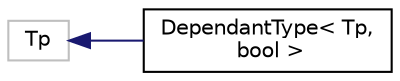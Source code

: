 digraph "Graphical Class Hierarchy"
{
  edge [fontname="Helvetica",fontsize="10",labelfontname="Helvetica",labelfontsize="10"];
  node [fontname="Helvetica",fontsize="10",shape=record];
  rankdir="LR";
  Node842 [label="Tp",height=0.2,width=0.4,color="grey75", fillcolor="white", style="filled"];
  Node842 -> Node0 [dir="back",color="midnightblue",fontsize="10",style="solid",fontname="Helvetica"];
  Node0 [label="DependantType\< Tp,\l bool \>",height=0.2,width=0.4,color="black", fillcolor="white", style="filled",URL="$struct_dependant_type.html"];
}
